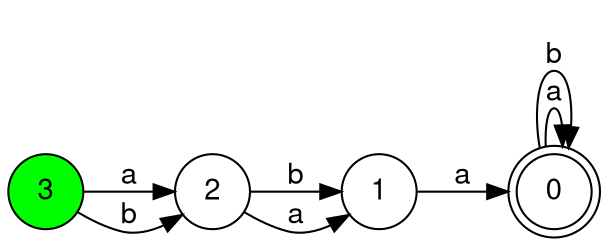 digraph finite_state_machine {
    fontname="Helvetica,Arial,sans-serif"
    node [fontname="Helvetica,Arial,sans-serif"]
    edge [fontname="Helvetica,Arial,sans-serif"]
    rankdir=LR;
    node [shape=circle style=filled fillcolor=green] 3;
    node [shape=doublecircle fillcolor=white] 0;
    node [shape=circle fillcolor=white];
    1 -> 0 [label = "a"];
    3 -> 2 [label = "a"];
    2 -> 1 [label = "b"];
    3 -> 2 [label = "b"];
    0 -> 0 [label = "a"];
    0 -> 0 [label = "b"];
    2 -> 1 [label = "a"];
}
